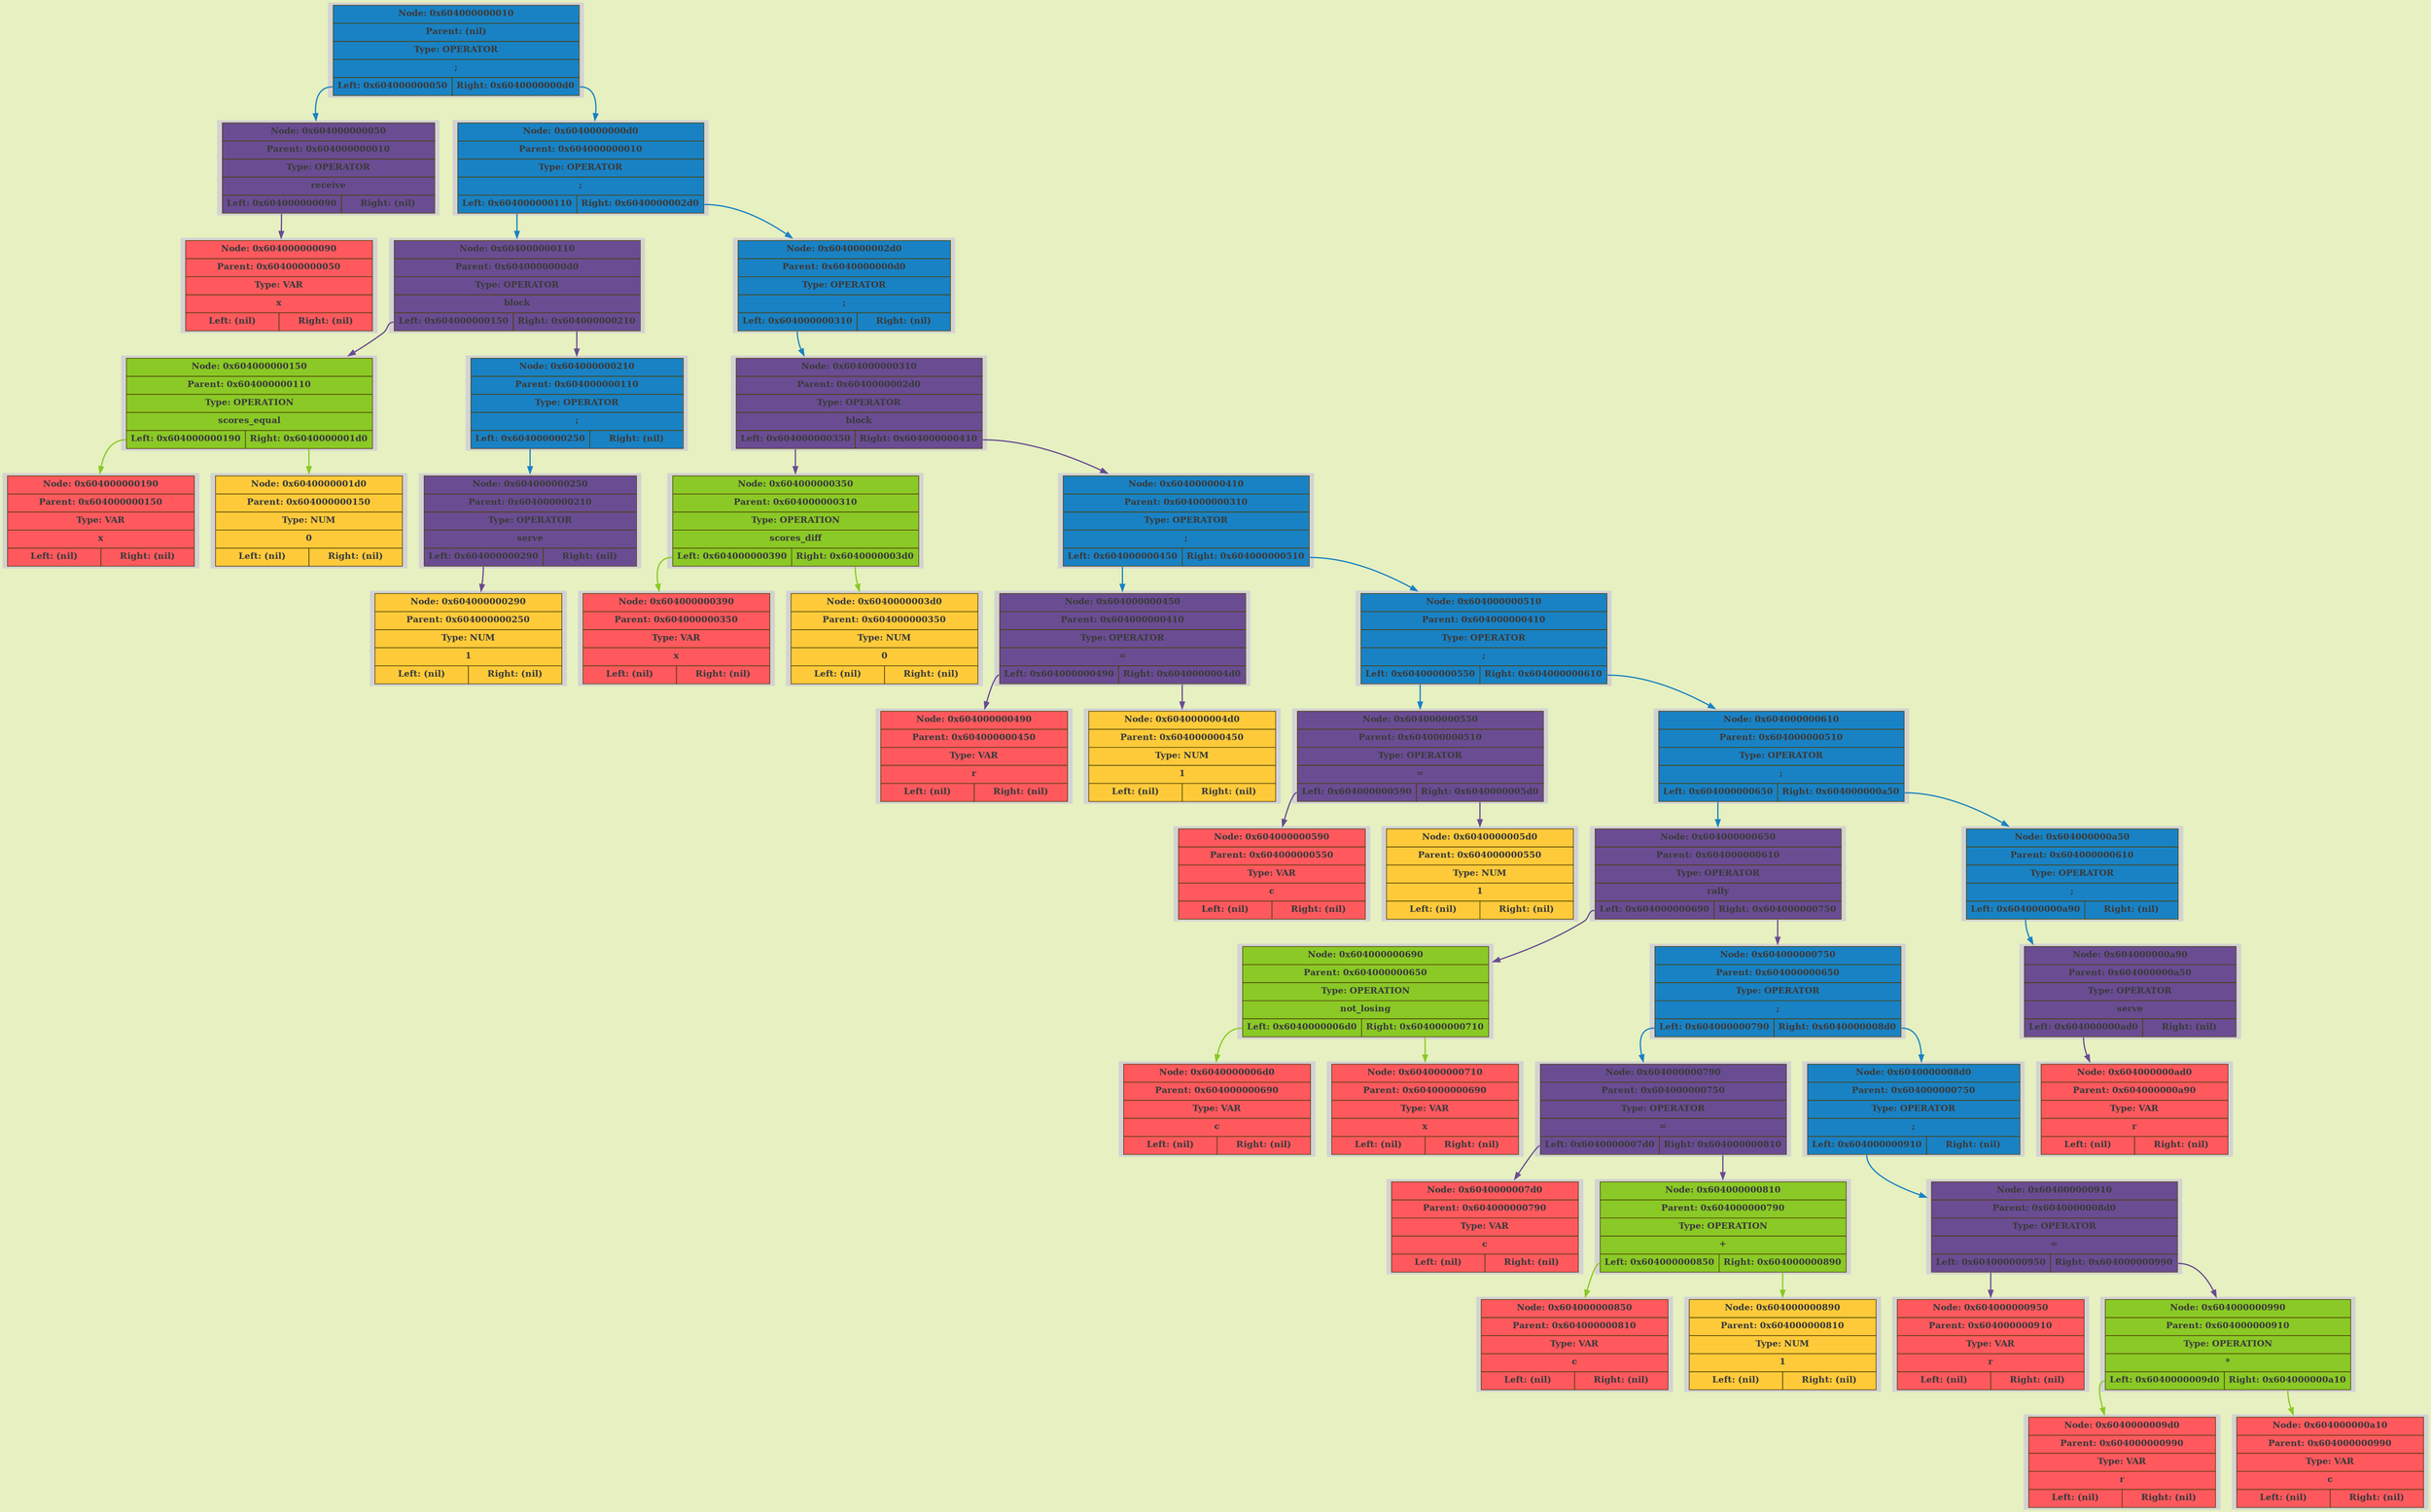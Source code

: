 digraph G {
	rankdir = HR;
	bgcolor="#e6f0c0";
	             node0x604000000010 [shape=plaintext; style=filled; label = <
		                     <table border="0" cellborder="1" cellspacing="0" cellpadding="6" bgcolor="#1982c4" color="#4d3d03">
			                   <tr><td align='center' colspan='2'><FONT COLOR='#3a3a3a'><b>Node: 0x604000000010</b></FONT></td></tr>
			                   <tr><td align='center' colspan='2'><FONT COLOR='#3a3a3a'><b>Parent: (nil)</b></FONT></td></tr>
			                   <tr><td align='center' colspan='2'><FONT COLOR='#3a3a3a'><b>Type: OPERATOR</b></FONT></td></tr>
			                   <tr><td align='center' colspan='2'><FONT COLOR='#3a3a3a'><b>;</b></FONT></td></tr>
			                   <tr>
				                     <td WIDTH='150' PORT='left' align='center'><FONT COLOR='#3a3a3a'><b>Left: 0x604000000050</b></FONT></td>
				                     <td WIDTH='150' PORT='right' align='center'><FONT COLOR='#3a3a3a'><b>Right: 0x6040000000d0</b></FONT></td>
			                   </tr>
		                     </table> >];
	             node0x604000000050 [shape=plaintext; style=filled; label = <
		                     <table border="0" cellborder="1" cellspacing="0" cellpadding="6" bgcolor="#6a4c93" color="#4d3d03">
			                   <tr><td align='center' colspan='2'><FONT COLOR='#3a3a3a'><b>Node: 0x604000000050</b></FONT></td></tr>
			                   <tr><td align='center' colspan='2'><FONT COLOR='#3a3a3a'><b>Parent: 0x604000000010</b></FONT></td></tr>
			                   <tr><td align='center' colspan='2'><FONT COLOR='#3a3a3a'><b>Type: OPERATOR</b></FONT></td></tr>
			                   <tr><td align='center' colspan='2'><FONT COLOR='#3a3a3a'><b>receive</b></FONT></td></tr>
			                   <tr>
				                     <td WIDTH='150' PORT='left' align='center'><FONT COLOR='#3a3a3a'><b>Left: 0x604000000090</b></FONT></td>
				                     <td WIDTH='150' PORT='right' align='center'><FONT COLOR='#3a3a3a'><b>Right: (nil)</b></FONT></td>
			                   </tr>
		                     </table> >];
	             node0x604000000090 [shape=plaintext; style=filled; label = <
		                     <table border="0" cellborder="1" cellspacing="0" cellpadding="6" bgcolor="#ff595e" color="#4d3d03">
			                   <tr><td align='center' colspan='2'><FONT COLOR='#3a3a3a'><b>Node: 0x604000000090</b></FONT></td></tr>
			                   <tr><td align='center' colspan='2'><FONT COLOR='#3a3a3a'><b>Parent: 0x604000000050</b></FONT></td></tr>
			                   <tr><td align='center' colspan='2'><FONT COLOR='#3a3a3a'><b>Type: VAR</b></FONT></td></tr>
			                   <tr><td align='center' colspan='2'><FONT COLOR='#3a3a3a'><b>x</b></FONT></td></tr>
			                   <tr>
				                     <td WIDTH='150' PORT='left' align='center'><FONT COLOR='#3a3a3a'><b>Left: (nil)</b></FONT></td>
				                     <td WIDTH='150' PORT='right' align='center'><FONT COLOR='#3a3a3a'><b>Right: (nil)</b></FONT></td>
			                   </tr>
		                     </table> >];
	node0x604000000050:left -> node0x604000000090 [color="#6a4c93" style=bold; weight=1000];
	node0x604000000010:left -> node0x604000000050 [color="#1982c4" style=bold; weight=1000];
	             node0x6040000000d0 [shape=plaintext; style=filled; label = <
		                     <table border="0" cellborder="1" cellspacing="0" cellpadding="6" bgcolor="#1982c4" color="#4d3d03">
			                   <tr><td align='center' colspan='2'><FONT COLOR='#3a3a3a'><b>Node: 0x6040000000d0</b></FONT></td></tr>
			                   <tr><td align='center' colspan='2'><FONT COLOR='#3a3a3a'><b>Parent: 0x604000000010</b></FONT></td></tr>
			                   <tr><td align='center' colspan='2'><FONT COLOR='#3a3a3a'><b>Type: OPERATOR</b></FONT></td></tr>
			                   <tr><td align='center' colspan='2'><FONT COLOR='#3a3a3a'><b>;</b></FONT></td></tr>
			                   <tr>
				                     <td WIDTH='150' PORT='left' align='center'><FONT COLOR='#3a3a3a'><b>Left: 0x604000000110</b></FONT></td>
				                     <td WIDTH='150' PORT='right' align='center'><FONT COLOR='#3a3a3a'><b>Right: 0x6040000002d0</b></FONT></td>
			                   </tr>
		                     </table> >];
	             node0x604000000110 [shape=plaintext; style=filled; label = <
		                     <table border="0" cellborder="1" cellspacing="0" cellpadding="6" bgcolor="#6a4c93" color="#4d3d03">
			                   <tr><td align='center' colspan='2'><FONT COLOR='#3a3a3a'><b>Node: 0x604000000110</b></FONT></td></tr>
			                   <tr><td align='center' colspan='2'><FONT COLOR='#3a3a3a'><b>Parent: 0x6040000000d0</b></FONT></td></tr>
			                   <tr><td align='center' colspan='2'><FONT COLOR='#3a3a3a'><b>Type: OPERATOR</b></FONT></td></tr>
			                   <tr><td align='center' colspan='2'><FONT COLOR='#3a3a3a'><b>block</b></FONT></td></tr>
			                   <tr>
				                     <td WIDTH='150' PORT='left' align='center'><FONT COLOR='#3a3a3a'><b>Left: 0x604000000150</b></FONT></td>
				                     <td WIDTH='150' PORT='right' align='center'><FONT COLOR='#3a3a3a'><b>Right: 0x604000000210</b></FONT></td>
			                   </tr>
		                     </table> >];
	             node0x604000000150 [shape=plaintext; style=filled; label = <
		                     <table border="0" cellborder="1" cellspacing="0" cellpadding="6" bgcolor="#8ac926" color="#4d3d03">
			                   <tr><td align='center' colspan='2'><FONT COLOR='#3a3a3a'><b>Node: 0x604000000150</b></FONT></td></tr>
			                   <tr><td align='center' colspan='2'><FONT COLOR='#3a3a3a'><b>Parent: 0x604000000110</b></FONT></td></tr>
			                   <tr><td align='center' colspan='2'><FONT COLOR='#3a3a3a'><b>Type: OPERATION</b></FONT></td></tr>
			                   <tr><td align='center' colspan='2'><FONT COLOR='#3a3a3a'><b>scores_equal</b></FONT></td></tr>
			                   <tr>
				                     <td WIDTH='150' PORT='left' align='center'><FONT COLOR='#3a3a3a'><b>Left: 0x604000000190</b></FONT></td>
				                     <td WIDTH='150' PORT='right' align='center'><FONT COLOR='#3a3a3a'><b>Right: 0x6040000001d0</b></FONT></td>
			                   </tr>
		                     </table> >];
	             node0x604000000190 [shape=plaintext; style=filled; label = <
		                     <table border="0" cellborder="1" cellspacing="0" cellpadding="6" bgcolor="#ff595e" color="#4d3d03">
			                   <tr><td align='center' colspan='2'><FONT COLOR='#3a3a3a'><b>Node: 0x604000000190</b></FONT></td></tr>
			                   <tr><td align='center' colspan='2'><FONT COLOR='#3a3a3a'><b>Parent: 0x604000000150</b></FONT></td></tr>
			                   <tr><td align='center' colspan='2'><FONT COLOR='#3a3a3a'><b>Type: VAR</b></FONT></td></tr>
			                   <tr><td align='center' colspan='2'><FONT COLOR='#3a3a3a'><b>x</b></FONT></td></tr>
			                   <tr>
				                     <td WIDTH='150' PORT='left' align='center'><FONT COLOR='#3a3a3a'><b>Left: (nil)</b></FONT></td>
				                     <td WIDTH='150' PORT='right' align='center'><FONT COLOR='#3a3a3a'><b>Right: (nil)</b></FONT></td>
			                   </tr>
		                     </table> >];
	node0x604000000150:left -> node0x604000000190 [color="#8ac926" style=bold; weight=1000];
	             node0x6040000001d0 [shape=plaintext; style=filled; label = <
		                     <table border="0" cellborder="1" cellspacing="0" cellpadding="6" bgcolor="#ffca3a" color="#4d3d03">
			                   <tr><td align='center' colspan='2'><FONT COLOR='#3a3a3a'><b>Node: 0x6040000001d0</b></FONT></td></tr>
			                   <tr><td align='center' colspan='2'><FONT COLOR='#3a3a3a'><b>Parent: 0x604000000150</b></FONT></td></tr>
			                   <tr><td align='center' colspan='2'><FONT COLOR='#3a3a3a'><b>Type: NUM</b></FONT></td></tr>
			                   <tr><td align='center' colspan='2'><FONT COLOR='#3a3a3a'><b>0</b></FONT></td></tr>
			                   <tr>
				                     <td WIDTH='150' PORT='left' align='center'><FONT COLOR='#3a3a3a'><b>Left: (nil)</b></FONT></td>
				                     <td WIDTH='150' PORT='right' align='center'><FONT COLOR='#3a3a3a'><b>Right: (nil)</b></FONT></td>
			                   </tr>
		                     </table> >];
	node0x604000000150:right -> node0x6040000001d0 [color="#8ac926" style=bold; weight=1000];
	node0x604000000110:left -> node0x604000000150 [color="#6a4c93" style=bold; weight=1000];
	             node0x604000000210 [shape=plaintext; style=filled; label = <
		                     <table border="0" cellborder="1" cellspacing="0" cellpadding="6" bgcolor="#1982c4" color="#4d3d03">
			                   <tr><td align='center' colspan='2'><FONT COLOR='#3a3a3a'><b>Node: 0x604000000210</b></FONT></td></tr>
			                   <tr><td align='center' colspan='2'><FONT COLOR='#3a3a3a'><b>Parent: 0x604000000110</b></FONT></td></tr>
			                   <tr><td align='center' colspan='2'><FONT COLOR='#3a3a3a'><b>Type: OPERATOR</b></FONT></td></tr>
			                   <tr><td align='center' colspan='2'><FONT COLOR='#3a3a3a'><b>;</b></FONT></td></tr>
			                   <tr>
				                     <td WIDTH='150' PORT='left' align='center'><FONT COLOR='#3a3a3a'><b>Left: 0x604000000250</b></FONT></td>
				                     <td WIDTH='150' PORT='right' align='center'><FONT COLOR='#3a3a3a'><b>Right: (nil)</b></FONT></td>
			                   </tr>
		                     </table> >];
	             node0x604000000250 [shape=plaintext; style=filled; label = <
		                     <table border="0" cellborder="1" cellspacing="0" cellpadding="6" bgcolor="#6a4c93" color="#4d3d03">
			                   <tr><td align='center' colspan='2'><FONT COLOR='#3a3a3a'><b>Node: 0x604000000250</b></FONT></td></tr>
			                   <tr><td align='center' colspan='2'><FONT COLOR='#3a3a3a'><b>Parent: 0x604000000210</b></FONT></td></tr>
			                   <tr><td align='center' colspan='2'><FONT COLOR='#3a3a3a'><b>Type: OPERATOR</b></FONT></td></tr>
			                   <tr><td align='center' colspan='2'><FONT COLOR='#3a3a3a'><b>serve</b></FONT></td></tr>
			                   <tr>
				                     <td WIDTH='150' PORT='left' align='center'><FONT COLOR='#3a3a3a'><b>Left: 0x604000000290</b></FONT></td>
				                     <td WIDTH='150' PORT='right' align='center'><FONT COLOR='#3a3a3a'><b>Right: (nil)</b></FONT></td>
			                   </tr>
		                     </table> >];
	             node0x604000000290 [shape=plaintext; style=filled; label = <
		                     <table border="0" cellborder="1" cellspacing="0" cellpadding="6" bgcolor="#ffca3a" color="#4d3d03">
			                   <tr><td align='center' colspan='2'><FONT COLOR='#3a3a3a'><b>Node: 0x604000000290</b></FONT></td></tr>
			                   <tr><td align='center' colspan='2'><FONT COLOR='#3a3a3a'><b>Parent: 0x604000000250</b></FONT></td></tr>
			                   <tr><td align='center' colspan='2'><FONT COLOR='#3a3a3a'><b>Type: NUM</b></FONT></td></tr>
			                   <tr><td align='center' colspan='2'><FONT COLOR='#3a3a3a'><b>1</b></FONT></td></tr>
			                   <tr>
				                     <td WIDTH='150' PORT='left' align='center'><FONT COLOR='#3a3a3a'><b>Left: (nil)</b></FONT></td>
				                     <td WIDTH='150' PORT='right' align='center'><FONT COLOR='#3a3a3a'><b>Right: (nil)</b></FONT></td>
			                   </tr>
		                     </table> >];
	node0x604000000250:left -> node0x604000000290 [color="#6a4c93" style=bold; weight=1000];
	node0x604000000210:left -> node0x604000000250 [color="#1982c4" style=bold; weight=1000];
	node0x604000000110:right -> node0x604000000210 [color="#6a4c93" style=bold; weight=1000];
	node0x6040000000d0:left -> node0x604000000110 [color="#1982c4" style=bold; weight=1000];
	             node0x6040000002d0 [shape=plaintext; style=filled; label = <
		                     <table border="0" cellborder="1" cellspacing="0" cellpadding="6" bgcolor="#1982c4" color="#4d3d03">
			                   <tr><td align='center' colspan='2'><FONT COLOR='#3a3a3a'><b>Node: 0x6040000002d0</b></FONT></td></tr>
			                   <tr><td align='center' colspan='2'><FONT COLOR='#3a3a3a'><b>Parent: 0x6040000000d0</b></FONT></td></tr>
			                   <tr><td align='center' colspan='2'><FONT COLOR='#3a3a3a'><b>Type: OPERATOR</b></FONT></td></tr>
			                   <tr><td align='center' colspan='2'><FONT COLOR='#3a3a3a'><b>;</b></FONT></td></tr>
			                   <tr>
				                     <td WIDTH='150' PORT='left' align='center'><FONT COLOR='#3a3a3a'><b>Left: 0x604000000310</b></FONT></td>
				                     <td WIDTH='150' PORT='right' align='center'><FONT COLOR='#3a3a3a'><b>Right: (nil)</b></FONT></td>
			                   </tr>
		                     </table> >];
	             node0x604000000310 [shape=plaintext; style=filled; label = <
		                     <table border="0" cellborder="1" cellspacing="0" cellpadding="6" bgcolor="#6a4c93" color="#4d3d03">
			                   <tr><td align='center' colspan='2'><FONT COLOR='#3a3a3a'><b>Node: 0x604000000310</b></FONT></td></tr>
			                   <tr><td align='center' colspan='2'><FONT COLOR='#3a3a3a'><b>Parent: 0x6040000002d0</b></FONT></td></tr>
			                   <tr><td align='center' colspan='2'><FONT COLOR='#3a3a3a'><b>Type: OPERATOR</b></FONT></td></tr>
			                   <tr><td align='center' colspan='2'><FONT COLOR='#3a3a3a'><b>block</b></FONT></td></tr>
			                   <tr>
				                     <td WIDTH='150' PORT='left' align='center'><FONT COLOR='#3a3a3a'><b>Left: 0x604000000350</b></FONT></td>
				                     <td WIDTH='150' PORT='right' align='center'><FONT COLOR='#3a3a3a'><b>Right: 0x604000000410</b></FONT></td>
			                   </tr>
		                     </table> >];
	             node0x604000000350 [shape=plaintext; style=filled; label = <
		                     <table border="0" cellborder="1" cellspacing="0" cellpadding="6" bgcolor="#8ac926" color="#4d3d03">
			                   <tr><td align='center' colspan='2'><FONT COLOR='#3a3a3a'><b>Node: 0x604000000350</b></FONT></td></tr>
			                   <tr><td align='center' colspan='2'><FONT COLOR='#3a3a3a'><b>Parent: 0x604000000310</b></FONT></td></tr>
			                   <tr><td align='center' colspan='2'><FONT COLOR='#3a3a3a'><b>Type: OPERATION</b></FONT></td></tr>
			                   <tr><td align='center' colspan='2'><FONT COLOR='#3a3a3a'><b>scores_diff</b></FONT></td></tr>
			                   <tr>
				                     <td WIDTH='150' PORT='left' align='center'><FONT COLOR='#3a3a3a'><b>Left: 0x604000000390</b></FONT></td>
				                     <td WIDTH='150' PORT='right' align='center'><FONT COLOR='#3a3a3a'><b>Right: 0x6040000003d0</b></FONT></td>
			                   </tr>
		                     </table> >];
	             node0x604000000390 [shape=plaintext; style=filled; label = <
		                     <table border="0" cellborder="1" cellspacing="0" cellpadding="6" bgcolor="#ff595e" color="#4d3d03">
			                   <tr><td align='center' colspan='2'><FONT COLOR='#3a3a3a'><b>Node: 0x604000000390</b></FONT></td></tr>
			                   <tr><td align='center' colspan='2'><FONT COLOR='#3a3a3a'><b>Parent: 0x604000000350</b></FONT></td></tr>
			                   <tr><td align='center' colspan='2'><FONT COLOR='#3a3a3a'><b>Type: VAR</b></FONT></td></tr>
			                   <tr><td align='center' colspan='2'><FONT COLOR='#3a3a3a'><b>x</b></FONT></td></tr>
			                   <tr>
				                     <td WIDTH='150' PORT='left' align='center'><FONT COLOR='#3a3a3a'><b>Left: (nil)</b></FONT></td>
				                     <td WIDTH='150' PORT='right' align='center'><FONT COLOR='#3a3a3a'><b>Right: (nil)</b></FONT></td>
			                   </tr>
		                     </table> >];
	node0x604000000350:left -> node0x604000000390 [color="#8ac926" style=bold; weight=1000];
	             node0x6040000003d0 [shape=plaintext; style=filled; label = <
		                     <table border="0" cellborder="1" cellspacing="0" cellpadding="6" bgcolor="#ffca3a" color="#4d3d03">
			                   <tr><td align='center' colspan='2'><FONT COLOR='#3a3a3a'><b>Node: 0x6040000003d0</b></FONT></td></tr>
			                   <tr><td align='center' colspan='2'><FONT COLOR='#3a3a3a'><b>Parent: 0x604000000350</b></FONT></td></tr>
			                   <tr><td align='center' colspan='2'><FONT COLOR='#3a3a3a'><b>Type: NUM</b></FONT></td></tr>
			                   <tr><td align='center' colspan='2'><FONT COLOR='#3a3a3a'><b>0</b></FONT></td></tr>
			                   <tr>
				                     <td WIDTH='150' PORT='left' align='center'><FONT COLOR='#3a3a3a'><b>Left: (nil)</b></FONT></td>
				                     <td WIDTH='150' PORT='right' align='center'><FONT COLOR='#3a3a3a'><b>Right: (nil)</b></FONT></td>
			                   </tr>
		                     </table> >];
	node0x604000000350:right -> node0x6040000003d0 [color="#8ac926" style=bold; weight=1000];
	node0x604000000310:left -> node0x604000000350 [color="#6a4c93" style=bold; weight=1000];
	             node0x604000000410 [shape=plaintext; style=filled; label = <
		                     <table border="0" cellborder="1" cellspacing="0" cellpadding="6" bgcolor="#1982c4" color="#4d3d03">
			                   <tr><td align='center' colspan='2'><FONT COLOR='#3a3a3a'><b>Node: 0x604000000410</b></FONT></td></tr>
			                   <tr><td align='center' colspan='2'><FONT COLOR='#3a3a3a'><b>Parent: 0x604000000310</b></FONT></td></tr>
			                   <tr><td align='center' colspan='2'><FONT COLOR='#3a3a3a'><b>Type: OPERATOR</b></FONT></td></tr>
			                   <tr><td align='center' colspan='2'><FONT COLOR='#3a3a3a'><b>;</b></FONT></td></tr>
			                   <tr>
				                     <td WIDTH='150' PORT='left' align='center'><FONT COLOR='#3a3a3a'><b>Left: 0x604000000450</b></FONT></td>
				                     <td WIDTH='150' PORT='right' align='center'><FONT COLOR='#3a3a3a'><b>Right: 0x604000000510</b></FONT></td>
			                   </tr>
		                     </table> >];
	             node0x604000000450 [shape=plaintext; style=filled; label = <
		                     <table border="0" cellborder="1" cellspacing="0" cellpadding="6" bgcolor="#6a4c93" color="#4d3d03">
			                   <tr><td align='center' colspan='2'><FONT COLOR='#3a3a3a'><b>Node: 0x604000000450</b></FONT></td></tr>
			                   <tr><td align='center' colspan='2'><FONT COLOR='#3a3a3a'><b>Parent: 0x604000000410</b></FONT></td></tr>
			                   <tr><td align='center' colspan='2'><FONT COLOR='#3a3a3a'><b>Type: OPERATOR</b></FONT></td></tr>
			                   <tr><td align='center' colspan='2'><FONT COLOR='#3a3a3a'><b>=</b></FONT></td></tr>
			                   <tr>
				                     <td WIDTH='150' PORT='left' align='center'><FONT COLOR='#3a3a3a'><b>Left: 0x604000000490</b></FONT></td>
				                     <td WIDTH='150' PORT='right' align='center'><FONT COLOR='#3a3a3a'><b>Right: 0x6040000004d0</b></FONT></td>
			                   </tr>
		                     </table> >];
	             node0x604000000490 [shape=plaintext; style=filled; label = <
		                     <table border="0" cellborder="1" cellspacing="0" cellpadding="6" bgcolor="#ff595e" color="#4d3d03">
			                   <tr><td align='center' colspan='2'><FONT COLOR='#3a3a3a'><b>Node: 0x604000000490</b></FONT></td></tr>
			                   <tr><td align='center' colspan='2'><FONT COLOR='#3a3a3a'><b>Parent: 0x604000000450</b></FONT></td></tr>
			                   <tr><td align='center' colspan='2'><FONT COLOR='#3a3a3a'><b>Type: VAR</b></FONT></td></tr>
			                   <tr><td align='center' colspan='2'><FONT COLOR='#3a3a3a'><b>r</b></FONT></td></tr>
			                   <tr>
				                     <td WIDTH='150' PORT='left' align='center'><FONT COLOR='#3a3a3a'><b>Left: (nil)</b></FONT></td>
				                     <td WIDTH='150' PORT='right' align='center'><FONT COLOR='#3a3a3a'><b>Right: (nil)</b></FONT></td>
			                   </tr>
		                     </table> >];
	node0x604000000450:left -> node0x604000000490 [color="#6a4c93" style=bold; weight=1000];
	             node0x6040000004d0 [shape=plaintext; style=filled; label = <
		                     <table border="0" cellborder="1" cellspacing="0" cellpadding="6" bgcolor="#ffca3a" color="#4d3d03">
			                   <tr><td align='center' colspan='2'><FONT COLOR='#3a3a3a'><b>Node: 0x6040000004d0</b></FONT></td></tr>
			                   <tr><td align='center' colspan='2'><FONT COLOR='#3a3a3a'><b>Parent: 0x604000000450</b></FONT></td></tr>
			                   <tr><td align='center' colspan='2'><FONT COLOR='#3a3a3a'><b>Type: NUM</b></FONT></td></tr>
			                   <tr><td align='center' colspan='2'><FONT COLOR='#3a3a3a'><b>1</b></FONT></td></tr>
			                   <tr>
				                     <td WIDTH='150' PORT='left' align='center'><FONT COLOR='#3a3a3a'><b>Left: (nil)</b></FONT></td>
				                     <td WIDTH='150' PORT='right' align='center'><FONT COLOR='#3a3a3a'><b>Right: (nil)</b></FONT></td>
			                   </tr>
		                     </table> >];
	node0x604000000450:right -> node0x6040000004d0 [color="#6a4c93" style=bold; weight=1000];
	node0x604000000410:left -> node0x604000000450 [color="#1982c4" style=bold; weight=1000];
	             node0x604000000510 [shape=plaintext; style=filled; label = <
		                     <table border="0" cellborder="1" cellspacing="0" cellpadding="6" bgcolor="#1982c4" color="#4d3d03">
			                   <tr><td align='center' colspan='2'><FONT COLOR='#3a3a3a'><b>Node: 0x604000000510</b></FONT></td></tr>
			                   <tr><td align='center' colspan='2'><FONT COLOR='#3a3a3a'><b>Parent: 0x604000000410</b></FONT></td></tr>
			                   <tr><td align='center' colspan='2'><FONT COLOR='#3a3a3a'><b>Type: OPERATOR</b></FONT></td></tr>
			                   <tr><td align='center' colspan='2'><FONT COLOR='#3a3a3a'><b>;</b></FONT></td></tr>
			                   <tr>
				                     <td WIDTH='150' PORT='left' align='center'><FONT COLOR='#3a3a3a'><b>Left: 0x604000000550</b></FONT></td>
				                     <td WIDTH='150' PORT='right' align='center'><FONT COLOR='#3a3a3a'><b>Right: 0x604000000610</b></FONT></td>
			                   </tr>
		                     </table> >];
	             node0x604000000550 [shape=plaintext; style=filled; label = <
		                     <table border="0" cellborder="1" cellspacing="0" cellpadding="6" bgcolor="#6a4c93" color="#4d3d03">
			                   <tr><td align='center' colspan='2'><FONT COLOR='#3a3a3a'><b>Node: 0x604000000550</b></FONT></td></tr>
			                   <tr><td align='center' colspan='2'><FONT COLOR='#3a3a3a'><b>Parent: 0x604000000510</b></FONT></td></tr>
			                   <tr><td align='center' colspan='2'><FONT COLOR='#3a3a3a'><b>Type: OPERATOR</b></FONT></td></tr>
			                   <tr><td align='center' colspan='2'><FONT COLOR='#3a3a3a'><b>=</b></FONT></td></tr>
			                   <tr>
				                     <td WIDTH='150' PORT='left' align='center'><FONT COLOR='#3a3a3a'><b>Left: 0x604000000590</b></FONT></td>
				                     <td WIDTH='150' PORT='right' align='center'><FONT COLOR='#3a3a3a'><b>Right: 0x6040000005d0</b></FONT></td>
			                   </tr>
		                     </table> >];
	             node0x604000000590 [shape=plaintext; style=filled; label = <
		                     <table border="0" cellborder="1" cellspacing="0" cellpadding="6" bgcolor="#ff595e" color="#4d3d03">
			                   <tr><td align='center' colspan='2'><FONT COLOR='#3a3a3a'><b>Node: 0x604000000590</b></FONT></td></tr>
			                   <tr><td align='center' colspan='2'><FONT COLOR='#3a3a3a'><b>Parent: 0x604000000550</b></FONT></td></tr>
			                   <tr><td align='center' colspan='2'><FONT COLOR='#3a3a3a'><b>Type: VAR</b></FONT></td></tr>
			                   <tr><td align='center' colspan='2'><FONT COLOR='#3a3a3a'><b>c</b></FONT></td></tr>
			                   <tr>
				                     <td WIDTH='150' PORT='left' align='center'><FONT COLOR='#3a3a3a'><b>Left: (nil)</b></FONT></td>
				                     <td WIDTH='150' PORT='right' align='center'><FONT COLOR='#3a3a3a'><b>Right: (nil)</b></FONT></td>
			                   </tr>
		                     </table> >];
	node0x604000000550:left -> node0x604000000590 [color="#6a4c93" style=bold; weight=1000];
	             node0x6040000005d0 [shape=plaintext; style=filled; label = <
		                     <table border="0" cellborder="1" cellspacing="0" cellpadding="6" bgcolor="#ffca3a" color="#4d3d03">
			                   <tr><td align='center' colspan='2'><FONT COLOR='#3a3a3a'><b>Node: 0x6040000005d0</b></FONT></td></tr>
			                   <tr><td align='center' colspan='2'><FONT COLOR='#3a3a3a'><b>Parent: 0x604000000550</b></FONT></td></tr>
			                   <tr><td align='center' colspan='2'><FONT COLOR='#3a3a3a'><b>Type: NUM</b></FONT></td></tr>
			                   <tr><td align='center' colspan='2'><FONT COLOR='#3a3a3a'><b>1</b></FONT></td></tr>
			                   <tr>
				                     <td WIDTH='150' PORT='left' align='center'><FONT COLOR='#3a3a3a'><b>Left: (nil)</b></FONT></td>
				                     <td WIDTH='150' PORT='right' align='center'><FONT COLOR='#3a3a3a'><b>Right: (nil)</b></FONT></td>
			                   </tr>
		                     </table> >];
	node0x604000000550:right -> node0x6040000005d0 [color="#6a4c93" style=bold; weight=1000];
	node0x604000000510:left -> node0x604000000550 [color="#1982c4" style=bold; weight=1000];
	             node0x604000000610 [shape=plaintext; style=filled; label = <
		                     <table border="0" cellborder="1" cellspacing="0" cellpadding="6" bgcolor="#1982c4" color="#4d3d03">
			                   <tr><td align='center' colspan='2'><FONT COLOR='#3a3a3a'><b>Node: 0x604000000610</b></FONT></td></tr>
			                   <tr><td align='center' colspan='2'><FONT COLOR='#3a3a3a'><b>Parent: 0x604000000510</b></FONT></td></tr>
			                   <tr><td align='center' colspan='2'><FONT COLOR='#3a3a3a'><b>Type: OPERATOR</b></FONT></td></tr>
			                   <tr><td align='center' colspan='2'><FONT COLOR='#3a3a3a'><b>;</b></FONT></td></tr>
			                   <tr>
				                     <td WIDTH='150' PORT='left' align='center'><FONT COLOR='#3a3a3a'><b>Left: 0x604000000650</b></FONT></td>
				                     <td WIDTH='150' PORT='right' align='center'><FONT COLOR='#3a3a3a'><b>Right: 0x604000000a50</b></FONT></td>
			                   </tr>
		                     </table> >];
	             node0x604000000650 [shape=plaintext; style=filled; label = <
		                     <table border="0" cellborder="1" cellspacing="0" cellpadding="6" bgcolor="#6a4c93" color="#4d3d03">
			                   <tr><td align='center' colspan='2'><FONT COLOR='#3a3a3a'><b>Node: 0x604000000650</b></FONT></td></tr>
			                   <tr><td align='center' colspan='2'><FONT COLOR='#3a3a3a'><b>Parent: 0x604000000610</b></FONT></td></tr>
			                   <tr><td align='center' colspan='2'><FONT COLOR='#3a3a3a'><b>Type: OPERATOR</b></FONT></td></tr>
			                   <tr><td align='center' colspan='2'><FONT COLOR='#3a3a3a'><b>rally</b></FONT></td></tr>
			                   <tr>
				                     <td WIDTH='150' PORT='left' align='center'><FONT COLOR='#3a3a3a'><b>Left: 0x604000000690</b></FONT></td>
				                     <td WIDTH='150' PORT='right' align='center'><FONT COLOR='#3a3a3a'><b>Right: 0x604000000750</b></FONT></td>
			                   </tr>
		                     </table> >];
	             node0x604000000690 [shape=plaintext; style=filled; label = <
		                     <table border="0" cellborder="1" cellspacing="0" cellpadding="6" bgcolor="#8ac926" color="#4d3d03">
			                   <tr><td align='center' colspan='2'><FONT COLOR='#3a3a3a'><b>Node: 0x604000000690</b></FONT></td></tr>
			                   <tr><td align='center' colspan='2'><FONT COLOR='#3a3a3a'><b>Parent: 0x604000000650</b></FONT></td></tr>
			                   <tr><td align='center' colspan='2'><FONT COLOR='#3a3a3a'><b>Type: OPERATION</b></FONT></td></tr>
			                   <tr><td align='center' colspan='2'><FONT COLOR='#3a3a3a'><b>not_losing</b></FONT></td></tr>
			                   <tr>
				                     <td WIDTH='150' PORT='left' align='center'><FONT COLOR='#3a3a3a'><b>Left: 0x6040000006d0</b></FONT></td>
				                     <td WIDTH='150' PORT='right' align='center'><FONT COLOR='#3a3a3a'><b>Right: 0x604000000710</b></FONT></td>
			                   </tr>
		                     </table> >];
	             node0x6040000006d0 [shape=plaintext; style=filled; label = <
		                     <table border="0" cellborder="1" cellspacing="0" cellpadding="6" bgcolor="#ff595e" color="#4d3d03">
			                   <tr><td align='center' colspan='2'><FONT COLOR='#3a3a3a'><b>Node: 0x6040000006d0</b></FONT></td></tr>
			                   <tr><td align='center' colspan='2'><FONT COLOR='#3a3a3a'><b>Parent: 0x604000000690</b></FONT></td></tr>
			                   <tr><td align='center' colspan='2'><FONT COLOR='#3a3a3a'><b>Type: VAR</b></FONT></td></tr>
			                   <tr><td align='center' colspan='2'><FONT COLOR='#3a3a3a'><b>c</b></FONT></td></tr>
			                   <tr>
				                     <td WIDTH='150' PORT='left' align='center'><FONT COLOR='#3a3a3a'><b>Left: (nil)</b></FONT></td>
				                     <td WIDTH='150' PORT='right' align='center'><FONT COLOR='#3a3a3a'><b>Right: (nil)</b></FONT></td>
			                   </tr>
		                     </table> >];
	node0x604000000690:left -> node0x6040000006d0 [color="#8ac926" style=bold; weight=1000];
	             node0x604000000710 [shape=plaintext; style=filled; label = <
		                     <table border="0" cellborder="1" cellspacing="0" cellpadding="6" bgcolor="#ff595e" color="#4d3d03">
			                   <tr><td align='center' colspan='2'><FONT COLOR='#3a3a3a'><b>Node: 0x604000000710</b></FONT></td></tr>
			                   <tr><td align='center' colspan='2'><FONT COLOR='#3a3a3a'><b>Parent: 0x604000000690</b></FONT></td></tr>
			                   <tr><td align='center' colspan='2'><FONT COLOR='#3a3a3a'><b>Type: VAR</b></FONT></td></tr>
			                   <tr><td align='center' colspan='2'><FONT COLOR='#3a3a3a'><b>x</b></FONT></td></tr>
			                   <tr>
				                     <td WIDTH='150' PORT='left' align='center'><FONT COLOR='#3a3a3a'><b>Left: (nil)</b></FONT></td>
				                     <td WIDTH='150' PORT='right' align='center'><FONT COLOR='#3a3a3a'><b>Right: (nil)</b></FONT></td>
			                   </tr>
		                     </table> >];
	node0x604000000690:right -> node0x604000000710 [color="#8ac926" style=bold; weight=1000];
	node0x604000000650:left -> node0x604000000690 [color="#6a4c93" style=bold; weight=1000];
	             node0x604000000750 [shape=plaintext; style=filled; label = <
		                     <table border="0" cellborder="1" cellspacing="0" cellpadding="6" bgcolor="#1982c4" color="#4d3d03">
			                   <tr><td align='center' colspan='2'><FONT COLOR='#3a3a3a'><b>Node: 0x604000000750</b></FONT></td></tr>
			                   <tr><td align='center' colspan='2'><FONT COLOR='#3a3a3a'><b>Parent: 0x604000000650</b></FONT></td></tr>
			                   <tr><td align='center' colspan='2'><FONT COLOR='#3a3a3a'><b>Type: OPERATOR</b></FONT></td></tr>
			                   <tr><td align='center' colspan='2'><FONT COLOR='#3a3a3a'><b>;</b></FONT></td></tr>
			                   <tr>
				                     <td WIDTH='150' PORT='left' align='center'><FONT COLOR='#3a3a3a'><b>Left: 0x604000000790</b></FONT></td>
				                     <td WIDTH='150' PORT='right' align='center'><FONT COLOR='#3a3a3a'><b>Right: 0x6040000008d0</b></FONT></td>
			                   </tr>
		                     </table> >];
	             node0x604000000790 [shape=plaintext; style=filled; label = <
		                     <table border="0" cellborder="1" cellspacing="0" cellpadding="6" bgcolor="#6a4c93" color="#4d3d03">
			                   <tr><td align='center' colspan='2'><FONT COLOR='#3a3a3a'><b>Node: 0x604000000790</b></FONT></td></tr>
			                   <tr><td align='center' colspan='2'><FONT COLOR='#3a3a3a'><b>Parent: 0x604000000750</b></FONT></td></tr>
			                   <tr><td align='center' colspan='2'><FONT COLOR='#3a3a3a'><b>Type: OPERATOR</b></FONT></td></tr>
			                   <tr><td align='center' colspan='2'><FONT COLOR='#3a3a3a'><b>=</b></FONT></td></tr>
			                   <tr>
				                     <td WIDTH='150' PORT='left' align='center'><FONT COLOR='#3a3a3a'><b>Left: 0x6040000007d0</b></FONT></td>
				                     <td WIDTH='150' PORT='right' align='center'><FONT COLOR='#3a3a3a'><b>Right: 0x604000000810</b></FONT></td>
			                   </tr>
		                     </table> >];
	             node0x6040000007d0 [shape=plaintext; style=filled; label = <
		                     <table border="0" cellborder="1" cellspacing="0" cellpadding="6" bgcolor="#ff595e" color="#4d3d03">
			                   <tr><td align='center' colspan='2'><FONT COLOR='#3a3a3a'><b>Node: 0x6040000007d0</b></FONT></td></tr>
			                   <tr><td align='center' colspan='2'><FONT COLOR='#3a3a3a'><b>Parent: 0x604000000790</b></FONT></td></tr>
			                   <tr><td align='center' colspan='2'><FONT COLOR='#3a3a3a'><b>Type: VAR</b></FONT></td></tr>
			                   <tr><td align='center' colspan='2'><FONT COLOR='#3a3a3a'><b>c</b></FONT></td></tr>
			                   <tr>
				                     <td WIDTH='150' PORT='left' align='center'><FONT COLOR='#3a3a3a'><b>Left: (nil)</b></FONT></td>
				                     <td WIDTH='150' PORT='right' align='center'><FONT COLOR='#3a3a3a'><b>Right: (nil)</b></FONT></td>
			                   </tr>
		                     </table> >];
	node0x604000000790:left -> node0x6040000007d0 [color="#6a4c93" style=bold; weight=1000];
	             node0x604000000810 [shape=plaintext; style=filled; label = <
		                     <table border="0" cellborder="1" cellspacing="0" cellpadding="6" bgcolor="#8ac926" color="#4d3d03">
			                   <tr><td align='center' colspan='2'><FONT COLOR='#3a3a3a'><b>Node: 0x604000000810</b></FONT></td></tr>
			                   <tr><td align='center' colspan='2'><FONT COLOR='#3a3a3a'><b>Parent: 0x604000000790</b></FONT></td></tr>
			                   <tr><td align='center' colspan='2'><FONT COLOR='#3a3a3a'><b>Type: OPERATION</b></FONT></td></tr>
			                   <tr><td align='center' colspan='2'><FONT COLOR='#3a3a3a'><b>+</b></FONT></td></tr>
			                   <tr>
				                     <td WIDTH='150' PORT='left' align='center'><FONT COLOR='#3a3a3a'><b>Left: 0x604000000850</b></FONT></td>
				                     <td WIDTH='150' PORT='right' align='center'><FONT COLOR='#3a3a3a'><b>Right: 0x604000000890</b></FONT></td>
			                   </tr>
		                     </table> >];
	             node0x604000000850 [shape=plaintext; style=filled; label = <
		                     <table border="0" cellborder="1" cellspacing="0" cellpadding="6" bgcolor="#ff595e" color="#4d3d03">
			                   <tr><td align='center' colspan='2'><FONT COLOR='#3a3a3a'><b>Node: 0x604000000850</b></FONT></td></tr>
			                   <tr><td align='center' colspan='2'><FONT COLOR='#3a3a3a'><b>Parent: 0x604000000810</b></FONT></td></tr>
			                   <tr><td align='center' colspan='2'><FONT COLOR='#3a3a3a'><b>Type: VAR</b></FONT></td></tr>
			                   <tr><td align='center' colspan='2'><FONT COLOR='#3a3a3a'><b>c</b></FONT></td></tr>
			                   <tr>
				                     <td WIDTH='150' PORT='left' align='center'><FONT COLOR='#3a3a3a'><b>Left: (nil)</b></FONT></td>
				                     <td WIDTH='150' PORT='right' align='center'><FONT COLOR='#3a3a3a'><b>Right: (nil)</b></FONT></td>
			                   </tr>
		                     </table> >];
	node0x604000000810:left -> node0x604000000850 [color="#8ac926" style=bold; weight=1000];
	             node0x604000000890 [shape=plaintext; style=filled; label = <
		                     <table border="0" cellborder="1" cellspacing="0" cellpadding="6" bgcolor="#ffca3a" color="#4d3d03">
			                   <tr><td align='center' colspan='2'><FONT COLOR='#3a3a3a'><b>Node: 0x604000000890</b></FONT></td></tr>
			                   <tr><td align='center' colspan='2'><FONT COLOR='#3a3a3a'><b>Parent: 0x604000000810</b></FONT></td></tr>
			                   <tr><td align='center' colspan='2'><FONT COLOR='#3a3a3a'><b>Type: NUM</b></FONT></td></tr>
			                   <tr><td align='center' colspan='2'><FONT COLOR='#3a3a3a'><b>1</b></FONT></td></tr>
			                   <tr>
				                     <td WIDTH='150' PORT='left' align='center'><FONT COLOR='#3a3a3a'><b>Left: (nil)</b></FONT></td>
				                     <td WIDTH='150' PORT='right' align='center'><FONT COLOR='#3a3a3a'><b>Right: (nil)</b></FONT></td>
			                   </tr>
		                     </table> >];
	node0x604000000810:right -> node0x604000000890 [color="#8ac926" style=bold; weight=1000];
	node0x604000000790:right -> node0x604000000810 [color="#6a4c93" style=bold; weight=1000];
	node0x604000000750:left -> node0x604000000790 [color="#1982c4" style=bold; weight=1000];
	             node0x6040000008d0 [shape=plaintext; style=filled; label = <
		                     <table border="0" cellborder="1" cellspacing="0" cellpadding="6" bgcolor="#1982c4" color="#4d3d03">
			                   <tr><td align='center' colspan='2'><FONT COLOR='#3a3a3a'><b>Node: 0x6040000008d0</b></FONT></td></tr>
			                   <tr><td align='center' colspan='2'><FONT COLOR='#3a3a3a'><b>Parent: 0x604000000750</b></FONT></td></tr>
			                   <tr><td align='center' colspan='2'><FONT COLOR='#3a3a3a'><b>Type: OPERATOR</b></FONT></td></tr>
			                   <tr><td align='center' colspan='2'><FONT COLOR='#3a3a3a'><b>;</b></FONT></td></tr>
			                   <tr>
				                     <td WIDTH='150' PORT='left' align='center'><FONT COLOR='#3a3a3a'><b>Left: 0x604000000910</b></FONT></td>
				                     <td WIDTH='150' PORT='right' align='center'><FONT COLOR='#3a3a3a'><b>Right: (nil)</b></FONT></td>
			                   </tr>
		                     </table> >];
	             node0x604000000910 [shape=plaintext; style=filled; label = <
		                     <table border="0" cellborder="1" cellspacing="0" cellpadding="6" bgcolor="#6a4c93" color="#4d3d03">
			                   <tr><td align='center' colspan='2'><FONT COLOR='#3a3a3a'><b>Node: 0x604000000910</b></FONT></td></tr>
			                   <tr><td align='center' colspan='2'><FONT COLOR='#3a3a3a'><b>Parent: 0x6040000008d0</b></FONT></td></tr>
			                   <tr><td align='center' colspan='2'><FONT COLOR='#3a3a3a'><b>Type: OPERATOR</b></FONT></td></tr>
			                   <tr><td align='center' colspan='2'><FONT COLOR='#3a3a3a'><b>=</b></FONT></td></tr>
			                   <tr>
				                     <td WIDTH='150' PORT='left' align='center'><FONT COLOR='#3a3a3a'><b>Left: 0x604000000950</b></FONT></td>
				                     <td WIDTH='150' PORT='right' align='center'><FONT COLOR='#3a3a3a'><b>Right: 0x604000000990</b></FONT></td>
			                   </tr>
		                     </table> >];
	             node0x604000000950 [shape=plaintext; style=filled; label = <
		                     <table border="0" cellborder="1" cellspacing="0" cellpadding="6" bgcolor="#ff595e" color="#4d3d03">
			                   <tr><td align='center' colspan='2'><FONT COLOR='#3a3a3a'><b>Node: 0x604000000950</b></FONT></td></tr>
			                   <tr><td align='center' colspan='2'><FONT COLOR='#3a3a3a'><b>Parent: 0x604000000910</b></FONT></td></tr>
			                   <tr><td align='center' colspan='2'><FONT COLOR='#3a3a3a'><b>Type: VAR</b></FONT></td></tr>
			                   <tr><td align='center' colspan='2'><FONT COLOR='#3a3a3a'><b>r</b></FONT></td></tr>
			                   <tr>
				                     <td WIDTH='150' PORT='left' align='center'><FONT COLOR='#3a3a3a'><b>Left: (nil)</b></FONT></td>
				                     <td WIDTH='150' PORT='right' align='center'><FONT COLOR='#3a3a3a'><b>Right: (nil)</b></FONT></td>
			                   </tr>
		                     </table> >];
	node0x604000000910:left -> node0x604000000950 [color="#6a4c93" style=bold; weight=1000];
	             node0x604000000990 [shape=plaintext; style=filled; label = <
		                     <table border="0" cellborder="1" cellspacing="0" cellpadding="6" bgcolor="#8ac926" color="#4d3d03">
			                   <tr><td align='center' colspan='2'><FONT COLOR='#3a3a3a'><b>Node: 0x604000000990</b></FONT></td></tr>
			                   <tr><td align='center' colspan='2'><FONT COLOR='#3a3a3a'><b>Parent: 0x604000000910</b></FONT></td></tr>
			                   <tr><td align='center' colspan='2'><FONT COLOR='#3a3a3a'><b>Type: OPERATION</b></FONT></td></tr>
			                   <tr><td align='center' colspan='2'><FONT COLOR='#3a3a3a'><b>*</b></FONT></td></tr>
			                   <tr>
				                     <td WIDTH='150' PORT='left' align='center'><FONT COLOR='#3a3a3a'><b>Left: 0x6040000009d0</b></FONT></td>
				                     <td WIDTH='150' PORT='right' align='center'><FONT COLOR='#3a3a3a'><b>Right: 0x604000000a10</b></FONT></td>
			                   </tr>
		                     </table> >];
	             node0x6040000009d0 [shape=plaintext; style=filled; label = <
		                     <table border="0" cellborder="1" cellspacing="0" cellpadding="6" bgcolor="#ff595e" color="#4d3d03">
			                   <tr><td align='center' colspan='2'><FONT COLOR='#3a3a3a'><b>Node: 0x6040000009d0</b></FONT></td></tr>
			                   <tr><td align='center' colspan='2'><FONT COLOR='#3a3a3a'><b>Parent: 0x604000000990</b></FONT></td></tr>
			                   <tr><td align='center' colspan='2'><FONT COLOR='#3a3a3a'><b>Type: VAR</b></FONT></td></tr>
			                   <tr><td align='center' colspan='2'><FONT COLOR='#3a3a3a'><b>r</b></FONT></td></tr>
			                   <tr>
				                     <td WIDTH='150' PORT='left' align='center'><FONT COLOR='#3a3a3a'><b>Left: (nil)</b></FONT></td>
				                     <td WIDTH='150' PORT='right' align='center'><FONT COLOR='#3a3a3a'><b>Right: (nil)</b></FONT></td>
			                   </tr>
		                     </table> >];
	node0x604000000990:left -> node0x6040000009d0 [color="#8ac926" style=bold; weight=1000];
	             node0x604000000a10 [shape=plaintext; style=filled; label = <
		                     <table border="0" cellborder="1" cellspacing="0" cellpadding="6" bgcolor="#ff595e" color="#4d3d03">
			                   <tr><td align='center' colspan='2'><FONT COLOR='#3a3a3a'><b>Node: 0x604000000a10</b></FONT></td></tr>
			                   <tr><td align='center' colspan='2'><FONT COLOR='#3a3a3a'><b>Parent: 0x604000000990</b></FONT></td></tr>
			                   <tr><td align='center' colspan='2'><FONT COLOR='#3a3a3a'><b>Type: VAR</b></FONT></td></tr>
			                   <tr><td align='center' colspan='2'><FONT COLOR='#3a3a3a'><b>c</b></FONT></td></tr>
			                   <tr>
				                     <td WIDTH='150' PORT='left' align='center'><FONT COLOR='#3a3a3a'><b>Left: (nil)</b></FONT></td>
				                     <td WIDTH='150' PORT='right' align='center'><FONT COLOR='#3a3a3a'><b>Right: (nil)</b></FONT></td>
			                   </tr>
		                     </table> >];
	node0x604000000990:right -> node0x604000000a10 [color="#8ac926" style=bold; weight=1000];
	node0x604000000910:right -> node0x604000000990 [color="#6a4c93" style=bold; weight=1000];
	node0x6040000008d0:left -> node0x604000000910 [color="#1982c4" style=bold; weight=1000];
	node0x604000000750:right -> node0x6040000008d0 [color="#1982c4" style=bold; weight=1000];
	node0x604000000650:right -> node0x604000000750 [color="#6a4c93" style=bold; weight=1000];
	node0x604000000610:left -> node0x604000000650 [color="#1982c4" style=bold; weight=1000];
	             node0x604000000a50 [shape=plaintext; style=filled; label = <
		                     <table border="0" cellborder="1" cellspacing="0" cellpadding="6" bgcolor="#1982c4" color="#4d3d03">
			                   <tr><td align='center' colspan='2'><FONT COLOR='#3a3a3a'><b>Node: 0x604000000a50</b></FONT></td></tr>
			                   <tr><td align='center' colspan='2'><FONT COLOR='#3a3a3a'><b>Parent: 0x604000000610</b></FONT></td></tr>
			                   <tr><td align='center' colspan='2'><FONT COLOR='#3a3a3a'><b>Type: OPERATOR</b></FONT></td></tr>
			                   <tr><td align='center' colspan='2'><FONT COLOR='#3a3a3a'><b>;</b></FONT></td></tr>
			                   <tr>
				                     <td WIDTH='150' PORT='left' align='center'><FONT COLOR='#3a3a3a'><b>Left: 0x604000000a90</b></FONT></td>
				                     <td WIDTH='150' PORT='right' align='center'><FONT COLOR='#3a3a3a'><b>Right: (nil)</b></FONT></td>
			                   </tr>
		                     </table> >];
	             node0x604000000a90 [shape=plaintext; style=filled; label = <
		                     <table border="0" cellborder="1" cellspacing="0" cellpadding="6" bgcolor="#6a4c93" color="#4d3d03">
			                   <tr><td align='center' colspan='2'><FONT COLOR='#3a3a3a'><b>Node: 0x604000000a90</b></FONT></td></tr>
			                   <tr><td align='center' colspan='2'><FONT COLOR='#3a3a3a'><b>Parent: 0x604000000a50</b></FONT></td></tr>
			                   <tr><td align='center' colspan='2'><FONT COLOR='#3a3a3a'><b>Type: OPERATOR</b></FONT></td></tr>
			                   <tr><td align='center' colspan='2'><FONT COLOR='#3a3a3a'><b>serve</b></FONT></td></tr>
			                   <tr>
				                     <td WIDTH='150' PORT='left' align='center'><FONT COLOR='#3a3a3a'><b>Left: 0x604000000ad0</b></FONT></td>
				                     <td WIDTH='150' PORT='right' align='center'><FONT COLOR='#3a3a3a'><b>Right: (nil)</b></FONT></td>
			                   </tr>
		                     </table> >];
	             node0x604000000ad0 [shape=plaintext; style=filled; label = <
		                     <table border="0" cellborder="1" cellspacing="0" cellpadding="6" bgcolor="#ff595e" color="#4d3d03">
			                   <tr><td align='center' colspan='2'><FONT COLOR='#3a3a3a'><b>Node: 0x604000000ad0</b></FONT></td></tr>
			                   <tr><td align='center' colspan='2'><FONT COLOR='#3a3a3a'><b>Parent: 0x604000000a90</b></FONT></td></tr>
			                   <tr><td align='center' colspan='2'><FONT COLOR='#3a3a3a'><b>Type: VAR</b></FONT></td></tr>
			                   <tr><td align='center' colspan='2'><FONT COLOR='#3a3a3a'><b>r</b></FONT></td></tr>
			                   <tr>
				                     <td WIDTH='150' PORT='left' align='center'><FONT COLOR='#3a3a3a'><b>Left: (nil)</b></FONT></td>
				                     <td WIDTH='150' PORT='right' align='center'><FONT COLOR='#3a3a3a'><b>Right: (nil)</b></FONT></td>
			                   </tr>
		                     </table> >];
	node0x604000000a90:left -> node0x604000000ad0 [color="#6a4c93" style=bold; weight=1000];
	node0x604000000a50:left -> node0x604000000a90 [color="#1982c4" style=bold; weight=1000];
	node0x604000000610:right -> node0x604000000a50 [color="#1982c4" style=bold; weight=1000];
	node0x604000000510:right -> node0x604000000610 [color="#1982c4" style=bold; weight=1000];
	node0x604000000410:right -> node0x604000000510 [color="#1982c4" style=bold; weight=1000];
	node0x604000000310:right -> node0x604000000410 [color="#6a4c93" style=bold; weight=1000];
	node0x6040000002d0:left -> node0x604000000310 [color="#1982c4" style=bold; weight=1000];
	node0x6040000000d0:right -> node0x6040000002d0 [color="#1982c4" style=bold; weight=1000];
	node0x604000000010:right -> node0x6040000000d0 [color="#1982c4" style=bold; weight=1000];
}
